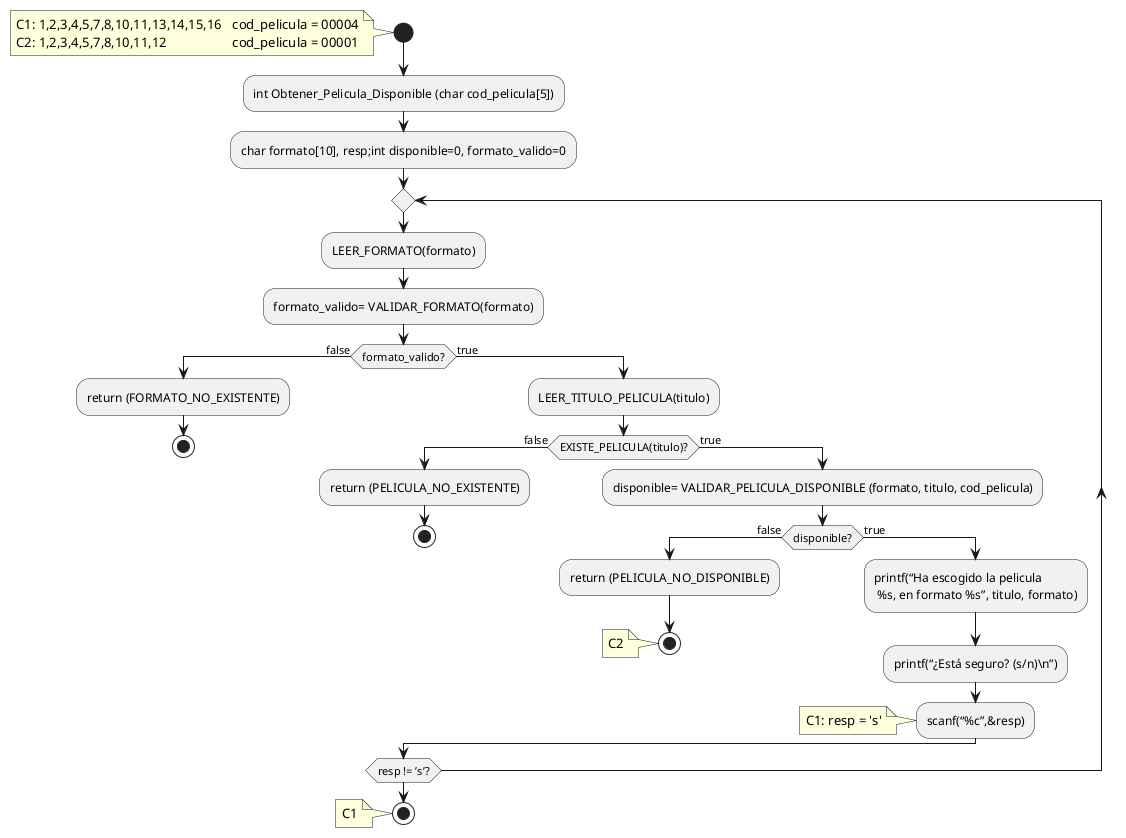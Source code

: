 @startuml
'https://plantuml.com/activity-diagram-beta

start
note
C1: 1,2,3,4,5,7,8,10,11,13,14,15,16	cod_pelicula = 00004
C2: 1,2,3,4,5,7,8,10,11,12 			cod_pelicula = 00001
end note

:int Obtener_Pelicula_Disponible (char cod_pelicula[5]);
:char formato[10], resp;int disponible=0, formato_valido=0;

repeat

:LEER_FORMATO(formato);
:formato_valido= VALIDAR_FORMATO(formato);

if (formato_valido?) is (false) then
  :return (FORMATO_NO_EXISTENTE);
  stop
else (true)
  :LEER_TITULO_PELICULA(titulo);

  if (EXISTE_PELICULA(titulo)?) is (false) then
    :return (PELICULA_NO_EXISTENTE);
    stop
  else (true)
    :disponible= VALIDAR_PELICULA_DISPONIBLE (formato, titulo, cod_pelicula);

    if (disponible?) is (false) then
      :return (PELICULA_NO_DISPONIBLE);
      stop
      note
      C2
      end note
    else (true)
      :printf(“Ha escogido la pelicula\n %s, en formato %s”, titulo, formato);
      :printf(“¿Está seguro? (s/n)\\n”);
      :scanf(“%c”,&resp);
      note
      C1: resp = 's'
      end note
    endif
  endif
endif

repeat while (resp != ’s’?)

stop
note
C1
end note

@enduml
